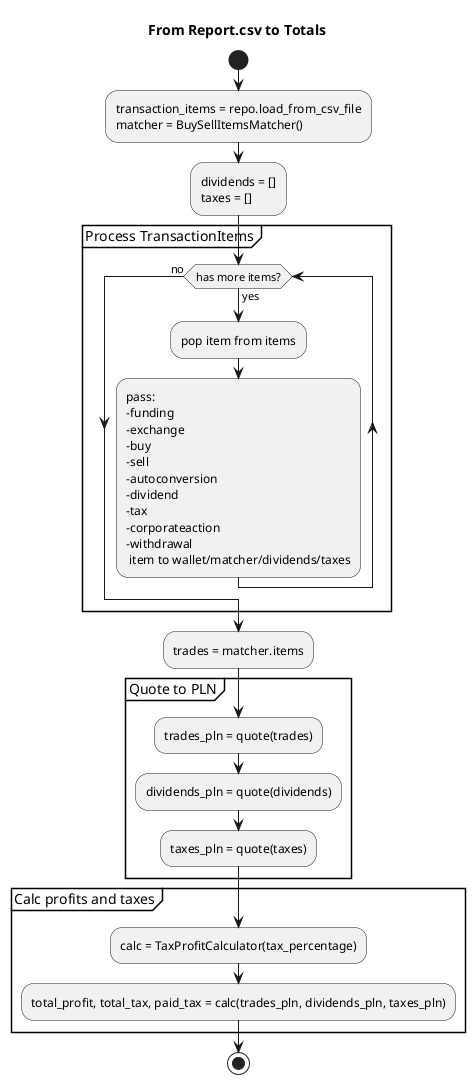 @startuml Calculation

title From Report.csv to Totals
!pragma useVerticalIf off

start
    :transaction_items = repo.load_from_csv_file\nmatcher = BuySellItemsMatcher();
    :dividends = []\ntaxes = [];
    ' if (load successful?) then (no)
    '     :print failure;
    '     stop
    ' else (yes)
    ' endif

    partition "Process TransactionItems" {
        while (has more items?) is (yes)
            :pop item from items;
            :pass:\n-funding\n-exchange\n-buy\n-sell\n-autoconversion\n-dividend\n-tax\n-corporateaction\n-withdrawal\n item to wallet/matcher/dividends/taxes;
            ' if (deserialization successful?) then (yes)
            '     #lightgreen:http request user create;
            ' else (no)
            '     #red:log error;
            ' endif
        endwhile (no)
    }
    :trades = matcher.items;
    partition "Quote to PLN" {
      :trades_pln = quote(trades);
      :dividends_pln = quote(dividends);
      :taxes_pln = quote(taxes);
    }
    partition "Calc profits and taxes" {
      :calc = TaxProfitCalculator(tax_percentage);
      :total_profit, total_tax, paid_tax = calc(trades_pln, dividends_pln, taxes_pln);
    }
stop
@enduml